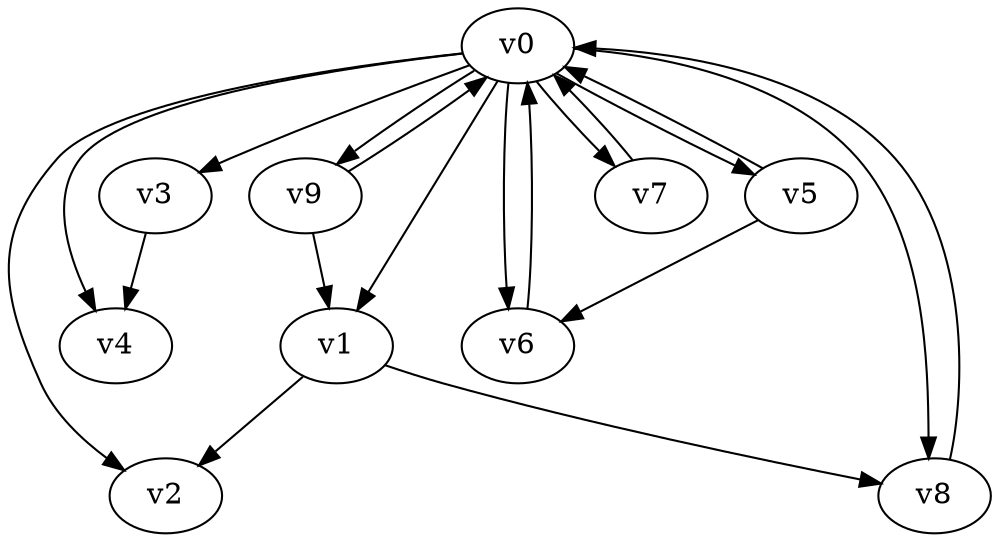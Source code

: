 digraph buchi_test007 {
    v0 [name="v0", player=0, priority=1];
    v1 [name="v1", player=1, priority=0];
    v2 [name="v2", player=0, priority=1];
    v3 [name="v3", player=0, priority=0];
    v4 [name="v4", player=0, priority=1];
    v5 [name="v5", player=0, priority=1];
    v6 [name="v6", player=0, priority=1];
    v7 [name="v7", player=1, priority=1];
    v8 [name="v8", player=0, priority=1];
    v9 [name="v9", player=1, priority=0];
    v3 -> v4;
    v8 -> v0;
    v0 -> v2;
    v0 -> v5;
    v0 -> v8;
    v5 -> v0;
    v5 -> v6;
    v9 -> v1;
    v0 -> v1;
    v0 -> v7;
    v1 -> v2;
    v0 -> v4;
    v7 -> v0;
    v1 -> v8;
    v9 -> v0;
    v0 -> v3;
    v0 -> v9;
    v0 -> v6;
    v6 -> v0;
}
